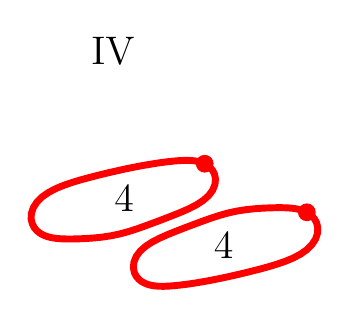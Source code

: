 \begin{tikzpicture}[scale=1]

\begin{axis}[
  xmin = -10,
  xmax = 2,
  ymin = -2.45,
  ymax = 2.45,
  scale only axis,
  axis equal image,
  hide axis,
  title = {\Large{IV}}
  ]

\addplot [mark=none,red,line width=2.5] table{
-2.342e+00 1.127e+00
-2.394e+00 1.149e+00
-2.453e+00 1.166e+00
-2.521e+00 1.179e+00
-2.599e+00 1.186e+00
-2.688e+00 1.188e+00
-2.788e+00 1.184e+00
-2.899e+00 1.175e+00
-3.021e+00 1.162e+00
-3.152e+00 1.145e+00
-3.292e+00 1.123e+00
-3.439e+00 1.099e+00
-3.593e+00 1.07e+00
-3.751e+00 1.038e+00
-3.914e+00 1.002e+00
-4.079e+00 9.646e-01
-4.245e+00 9.245e-01
-4.41e+00 8.824e-01
-4.574e+00 8.381e-01
-4.733e+00 7.905e-01
-4.886e+00 7.38e-01
-5.031e+00 6.782e-01
-5.163e+00 6.088e-01
-5.279e+00 5.279e-01
-5.373e+00 4.351e-01
-5.439e+00 3.328e-01
-5.474e+00 2.273e-01
-5.478e+00 1.274e-01
-5.457e+00 4.096e-02
-5.421e+00 -2.816e-02
-5.377e+00 -8.065e-02
-5.33e+00 -1.199e-01
-5.281e+00 -1.499e-01
-5.229e+00 -1.739e-01
-5.171e+00 -1.937e-01
-5.104e+00 -2.096e-01
-5.027e+00 -2.216e-01
-4.938e+00 -2.292e-01
-4.838e+00 -2.326e-01
-4.726e+00 -2.325e-01
-4.604e+00 -2.294e-01
-4.472e+00 -2.232e-01
-4.331e+00 -2.131e-01
-4.183e+00 -1.973e-01
-4.028e+00 -1.736e-01
-3.87e+00 -1.397e-01
-3.709e+00 -9.571e-02
-3.548e+00 -4.339e-02
-3.388e+00 1.397e-02
-3.228e+00 7.351e-02
-3.069e+00 1.335e-01
-2.914e+00 1.936e-01
-2.764e+00 2.544e-01
-2.621e+00 3.178e-01
-2.488e+00 3.864e-01
-2.37e+00 4.633e-01
-2.271e+00 5.51e-01
-2.198e+00 6.487e-01
-2.157e+00 7.517e-01
-2.147e+00 8.512e-01
-2.165e+00 9.383e-01
-2.2e+00 1.008e+00
-2.245e+00 1.06e+00
-2.292e+00 1.099e+00
-2.342e+00 1.127e+00
};

\addplot [mark=none,red,line width=2.5] table{
-4.968e-01 2.499e-01
-5.486e-01 2.739e-01
-6.065e-01 2.937e-01
-6.734e-01 3.096e-01
-7.508e-01 3.216e-01
-8.396e-01 3.292e-01
-9.399e-01 3.326e-01
-1.051e+00 3.325e-01
-1.173e+00 3.294e-01
-1.306e+00 3.232e-01
-1.446e+00 3.131e-01
-1.595e+00 2.973e-01
-1.75e+00 2.736e-01
-1.908e+00 2.397e-01
-2.068e+00 1.957e-01
-2.229e+00 1.434e-01
-2.39e+00 8.603e-02
-2.55e+00 2.649e-02
-2.709e+00 -3.351e-02
-2.864e+00 -9.358e-02
-3.014e+00 -1.544e-01
-3.157e+00 -2.178e-01
-3.29e+00 -2.864e-01
-3.408e+00 -3.634e-01
-3.507e+00 -4.51e-01
-3.58e+00 -5.487e-01
-3.621e+00 -6.517e-01
-3.631e+00 -7.513e-01
-3.613e+00 -8.383e-01
-3.578e+00 -9.08e-01
-3.533e+00 -9.604e-01
-3.486e+00 -9.988e-01
-3.436e+00 -1.027e+00
-3.384e+00 -1.049e+00
-3.325e+00 -1.066e+00
-3.257e+00 -1.079e+00
-3.179e+00 -1.086e+00
-3.09e+00 -1.088e+00
-2.99e+00 -1.084e+00
-2.879e+00 -1.075e+00
-2.757e+00 -1.062e+00
-2.626e+00 -1.045e+00
-2.486e+00 -1.024e+00
-2.339e+00 -9.986e-01
-2.185e+00 -9.699e-01
-2.026e+00 -9.378e-01
-1.864e+00 -9.025e-01
-1.699e+00 -8.646e-01
-1.533e+00 -8.245e-01
-1.367e+00 -7.824e-01
-1.204e+00 -7.381e-01
-1.045e+00 -6.905e-01
-8.914e-01 -6.38e-01
-7.469e-01 -5.782e-01
-6.146e-01 -5.088e-01
-4.989e-01 -4.279e-01
-4.051e-01 -3.35e-01
-3.388e-01 -2.328e-01
-3.038e-01 -1.273e-01
-2.997e-01 -2.739e-02
-3.203e-01 5.904e-02
-3.569e-01 1.282e-01
-4.012e-01 1.806e-01
-4.482e-01 2.199e-01
-4.968e-01 2.499e-01
};

\addplot [only marks,mark=*,red,mark size = 3pt] table{
-2.342e+00 1.127e+00
-4.968e-01 2.499e-01
};

\node [below] at (axis cs:  -2.0,  0.05) {\Large{4}};
\node [below] at (axis cs:  -3.8,  0.9) {\Large{4}};

\end{axis}


\end{tikzpicture}



